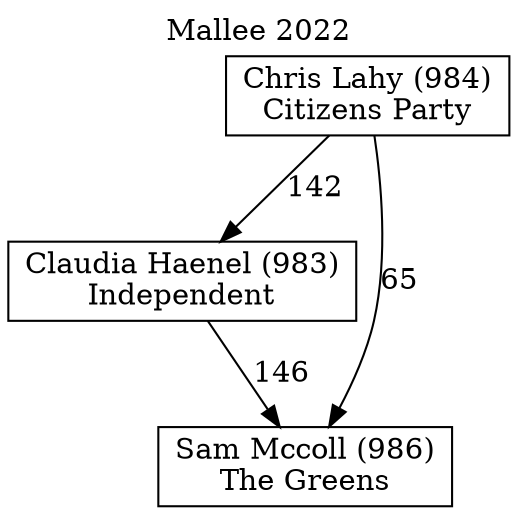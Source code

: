 // House preference flow
digraph "Sam Mccoll (986)_Mallee_2022" {
	graph [label="Mallee 2022" labelloc=t mclimit=10]
	node [shape=box]
	"Chris Lahy (984)" [label="Chris Lahy (984)
Citizens Party"]
	"Claudia Haenel (983)" [label="Claudia Haenel (983)
Independent"]
	"Sam Mccoll (986)" [label="Sam Mccoll (986)
The Greens"]
	"Chris Lahy (984)" -> "Claudia Haenel (983)" [label=142]
	"Chris Lahy (984)" -> "Sam Mccoll (986)" [label=65]
	"Claudia Haenel (983)" -> "Sam Mccoll (986)" [label=146]
}
